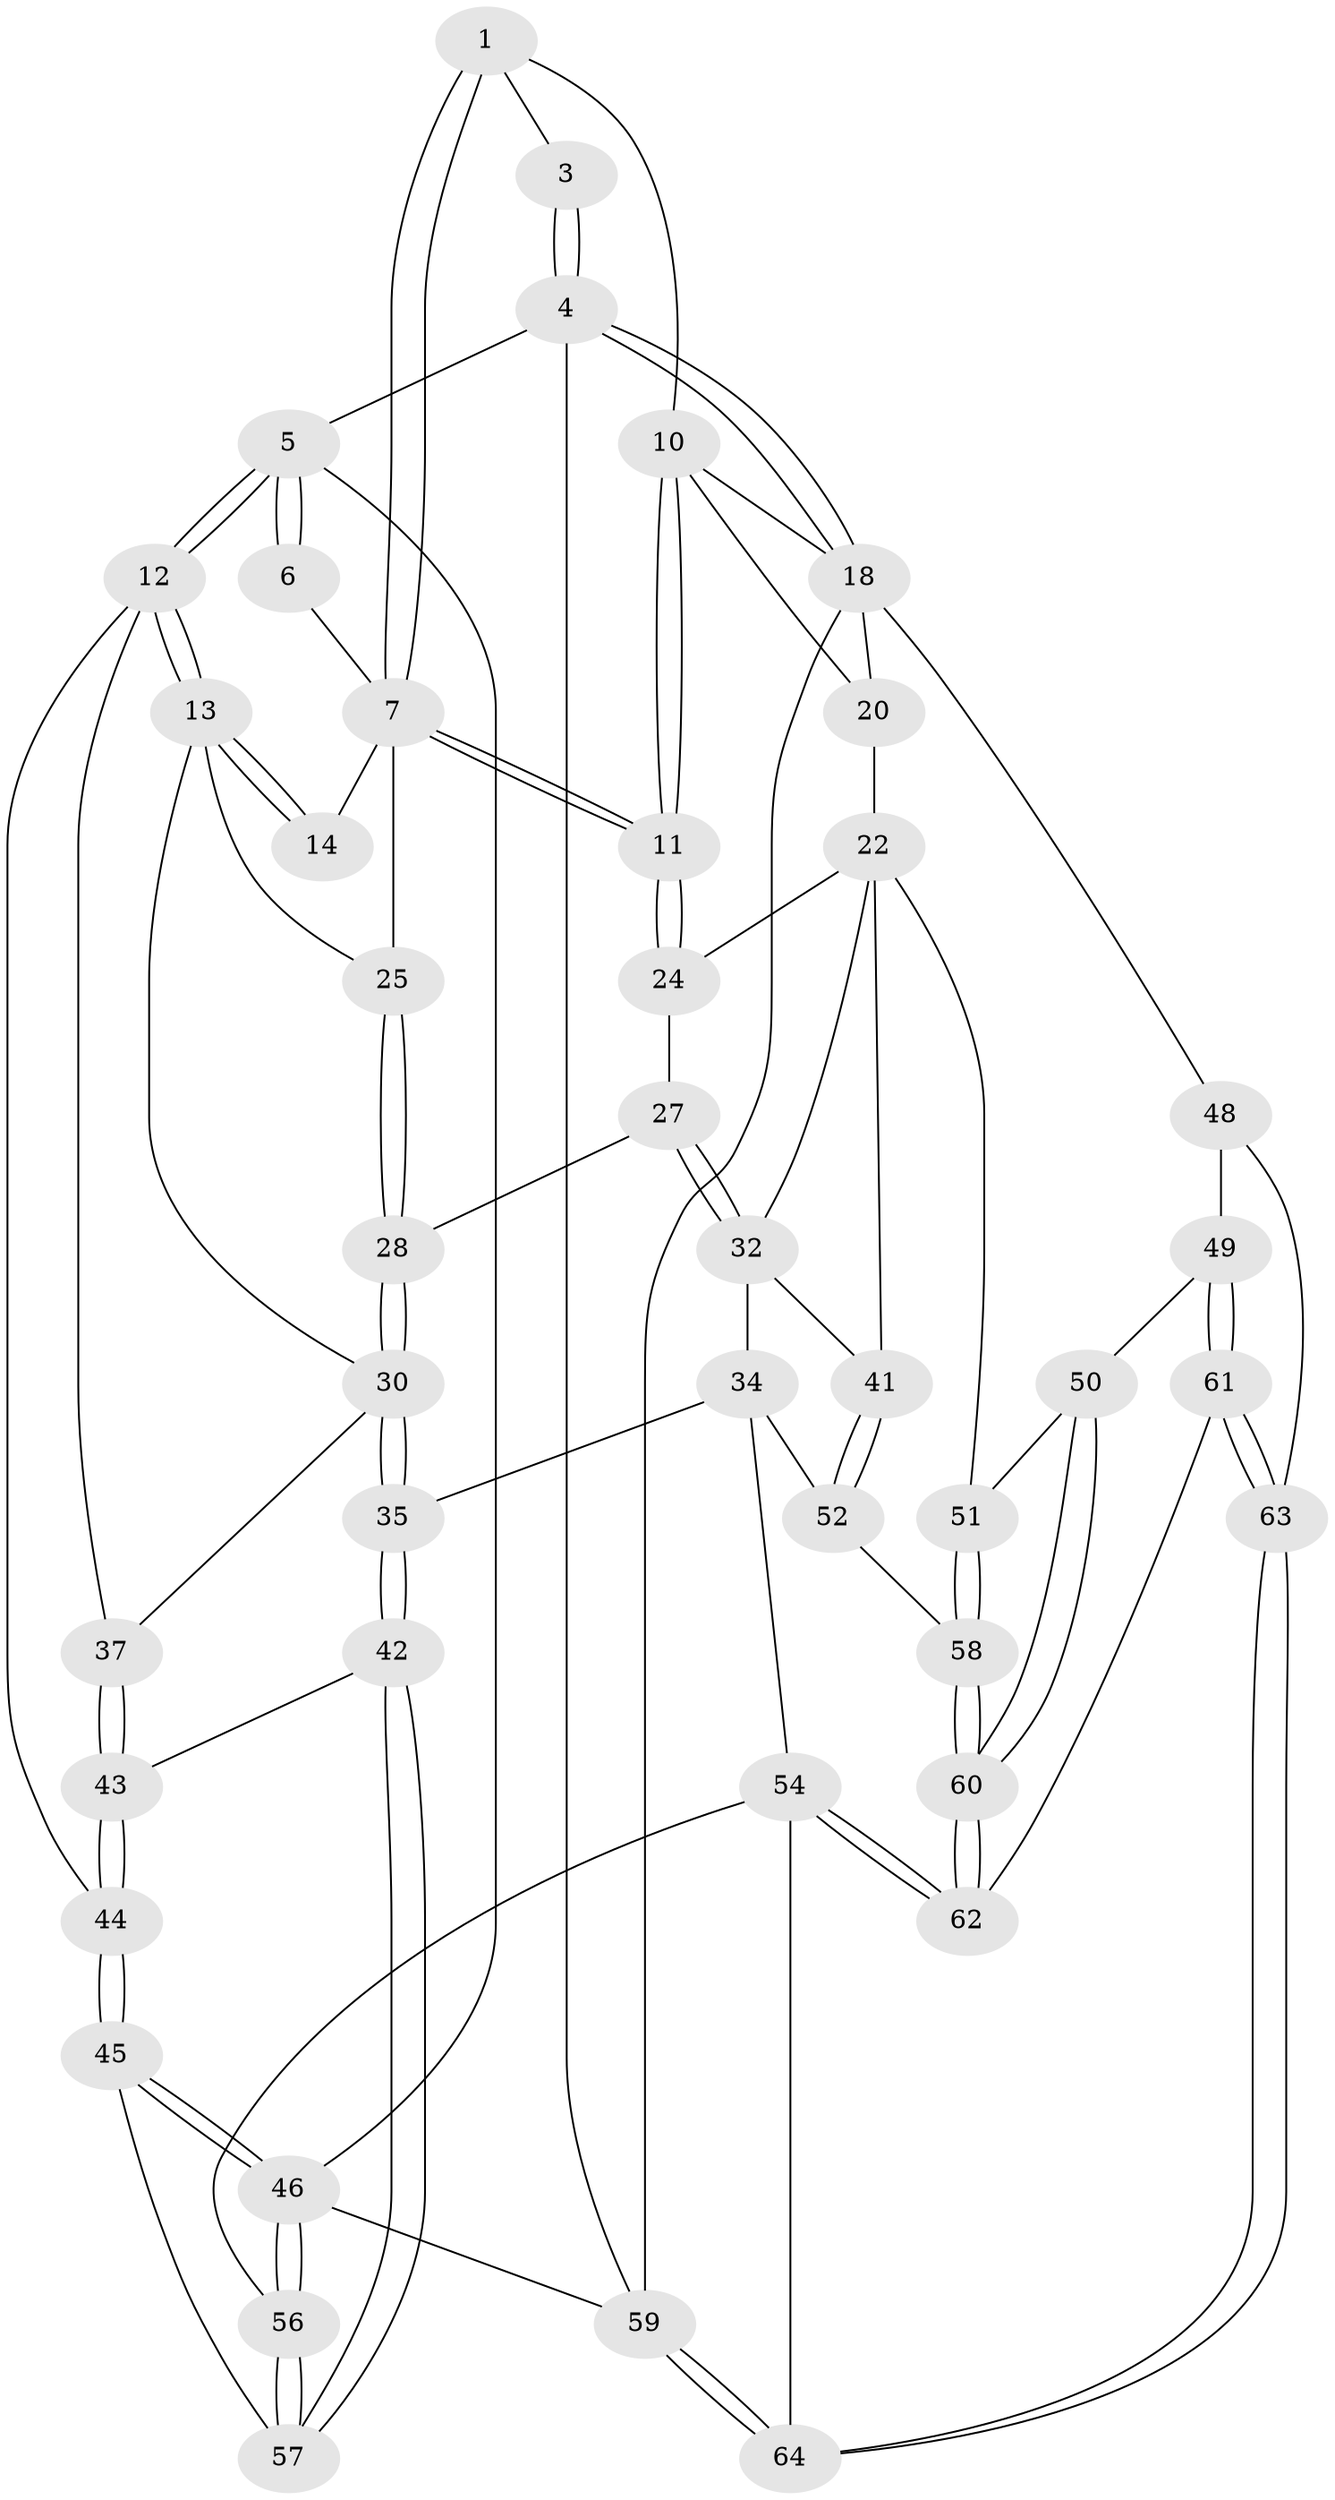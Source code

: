 // original degree distribution, {3: 0.046875, 5: 0.515625, 4: 0.21875, 6: 0.21875}
// Generated by graph-tools (version 1.1) at 2025/21/03/04/25 18:21:26]
// undirected, 44 vertices, 105 edges
graph export_dot {
graph [start="1"]
  node [color=gray90,style=filled];
  1 [pos="+0.5374707851379656+0",super="+2"];
  3 [pos="+1+0"];
  4 [pos="+1+0"];
  5 [pos="+0+0"];
  6 [pos="+0.3073629106095711+0"];
  7 [pos="+0.42939832924398624+0.23987598453741285",super="+8"];
  10 [pos="+0.6855862801376047+0.1506127741947181",super="+16"];
  11 [pos="+0.4881012771158453+0.28462589035218544"];
  12 [pos="+0+0.29905888666163055",super="+38"];
  13 [pos="+0+0.28337337388693423",super="+26"];
  14 [pos="+0.19700083263620377+0.13859095882968664"];
  18 [pos="+1+0.19253193368794683",super="+19+29"];
  20 [pos="+0.7860692437552191+0.2591454519164607",super="+21"];
  22 [pos="+0.8065955997393761+0.45870565106892114",super="+40+23"];
  24 [pos="+0.48773992057488735+0.29122773324547585"];
  25 [pos="+0.24171435694472568+0.3405575447343806"];
  27 [pos="+0.3194671079409052+0.4053332147641593"];
  28 [pos="+0.3122909292642817+0.4037961998625865"];
  30 [pos="+0.21716736060454192+0.5483172665404376",super="+31"];
  32 [pos="+0.3241554312776732+0.41140637746555003",super="+33+36"];
  34 [pos="+0.2987649676870067+0.6146463076948355",super="+53"];
  35 [pos="+0.2757766177221089+0.6140226704184272"];
  37 [pos="+0.08118819537982287+0.5327633264996889"];
  41 [pos="+0.5587456299154703+0.7057025347768062"];
  42 [pos="+0.15484229140724423+0.7810972006349628"];
  43 [pos="+0.0695563270160164+0.7248929070009122"];
  44 [pos="+0+0.740167053445044"];
  45 [pos="+0+0.9727584318966623"];
  46 [pos="+0+1"];
  48 [pos="+1+0.7521284201975355"];
  49 [pos="+0.9703708459744731+0.7491473272966068"];
  50 [pos="+0.922389006697195+0.729872012413774"];
  51 [pos="+0.8089460876971564+0.653547722026384"];
  52 [pos="+0.5515552785019502+0.7473227791527144"];
  54 [pos="+0.4472806091741386+0.978143995563788",super="+55"];
  56 [pos="+0.31195798972226807+1"];
  57 [pos="+0.16738652638513105+0.8203377794625424"];
  58 [pos="+0.7528366572697325+0.7813076201618941"];
  59 [pos="+1+1"];
  60 [pos="+0.7759663353550288+0.8320821539046049"];
  61 [pos="+0.8196546308016619+0.8947733847165856"];
  62 [pos="+0.7810412157721146+0.8558414184683747"];
  63 [pos="+0.8376640015481432+0.9419959404954245"];
  64 [pos="+0.9138297675754641+1"];
  1 -- 7;
  1 -- 7;
  1 -- 10;
  1 -- 3;
  3 -- 4;
  3 -- 4;
  4 -- 5;
  4 -- 18;
  4 -- 18;
  4 -- 59;
  5 -- 6;
  5 -- 6;
  5 -- 12;
  5 -- 12;
  5 -- 46;
  6 -- 7;
  7 -- 11;
  7 -- 11;
  7 -- 25;
  7 -- 14 [weight=2];
  10 -- 11;
  10 -- 11;
  10 -- 18;
  10 -- 20;
  11 -- 24;
  11 -- 24;
  12 -- 13;
  12 -- 13;
  12 -- 37;
  12 -- 44;
  13 -- 14;
  13 -- 14;
  13 -- 25;
  13 -- 30;
  18 -- 20 [weight=2];
  18 -- 48;
  18 -- 59;
  20 -- 22;
  22 -- 41;
  22 -- 51;
  22 -- 24;
  22 -- 32;
  24 -- 27;
  25 -- 28;
  25 -- 28;
  27 -- 28;
  27 -- 32;
  27 -- 32;
  28 -- 30;
  28 -- 30;
  30 -- 35;
  30 -- 35;
  30 -- 37;
  32 -- 34;
  32 -- 41;
  34 -- 35;
  34 -- 52;
  34 -- 54;
  35 -- 42;
  35 -- 42;
  37 -- 43;
  37 -- 43;
  41 -- 52;
  41 -- 52;
  42 -- 43;
  42 -- 57;
  42 -- 57;
  43 -- 44;
  43 -- 44;
  44 -- 45;
  44 -- 45;
  45 -- 46;
  45 -- 46;
  45 -- 57;
  46 -- 56;
  46 -- 56;
  46 -- 59;
  48 -- 49;
  48 -- 63;
  49 -- 50;
  49 -- 61;
  49 -- 61;
  50 -- 51;
  50 -- 60;
  50 -- 60;
  51 -- 58;
  51 -- 58;
  52 -- 58;
  54 -- 62;
  54 -- 62;
  54 -- 56;
  54 -- 64;
  56 -- 57;
  56 -- 57;
  58 -- 60;
  58 -- 60;
  59 -- 64;
  59 -- 64;
  60 -- 62;
  60 -- 62;
  61 -- 62;
  61 -- 63;
  61 -- 63;
  63 -- 64;
  63 -- 64;
}
